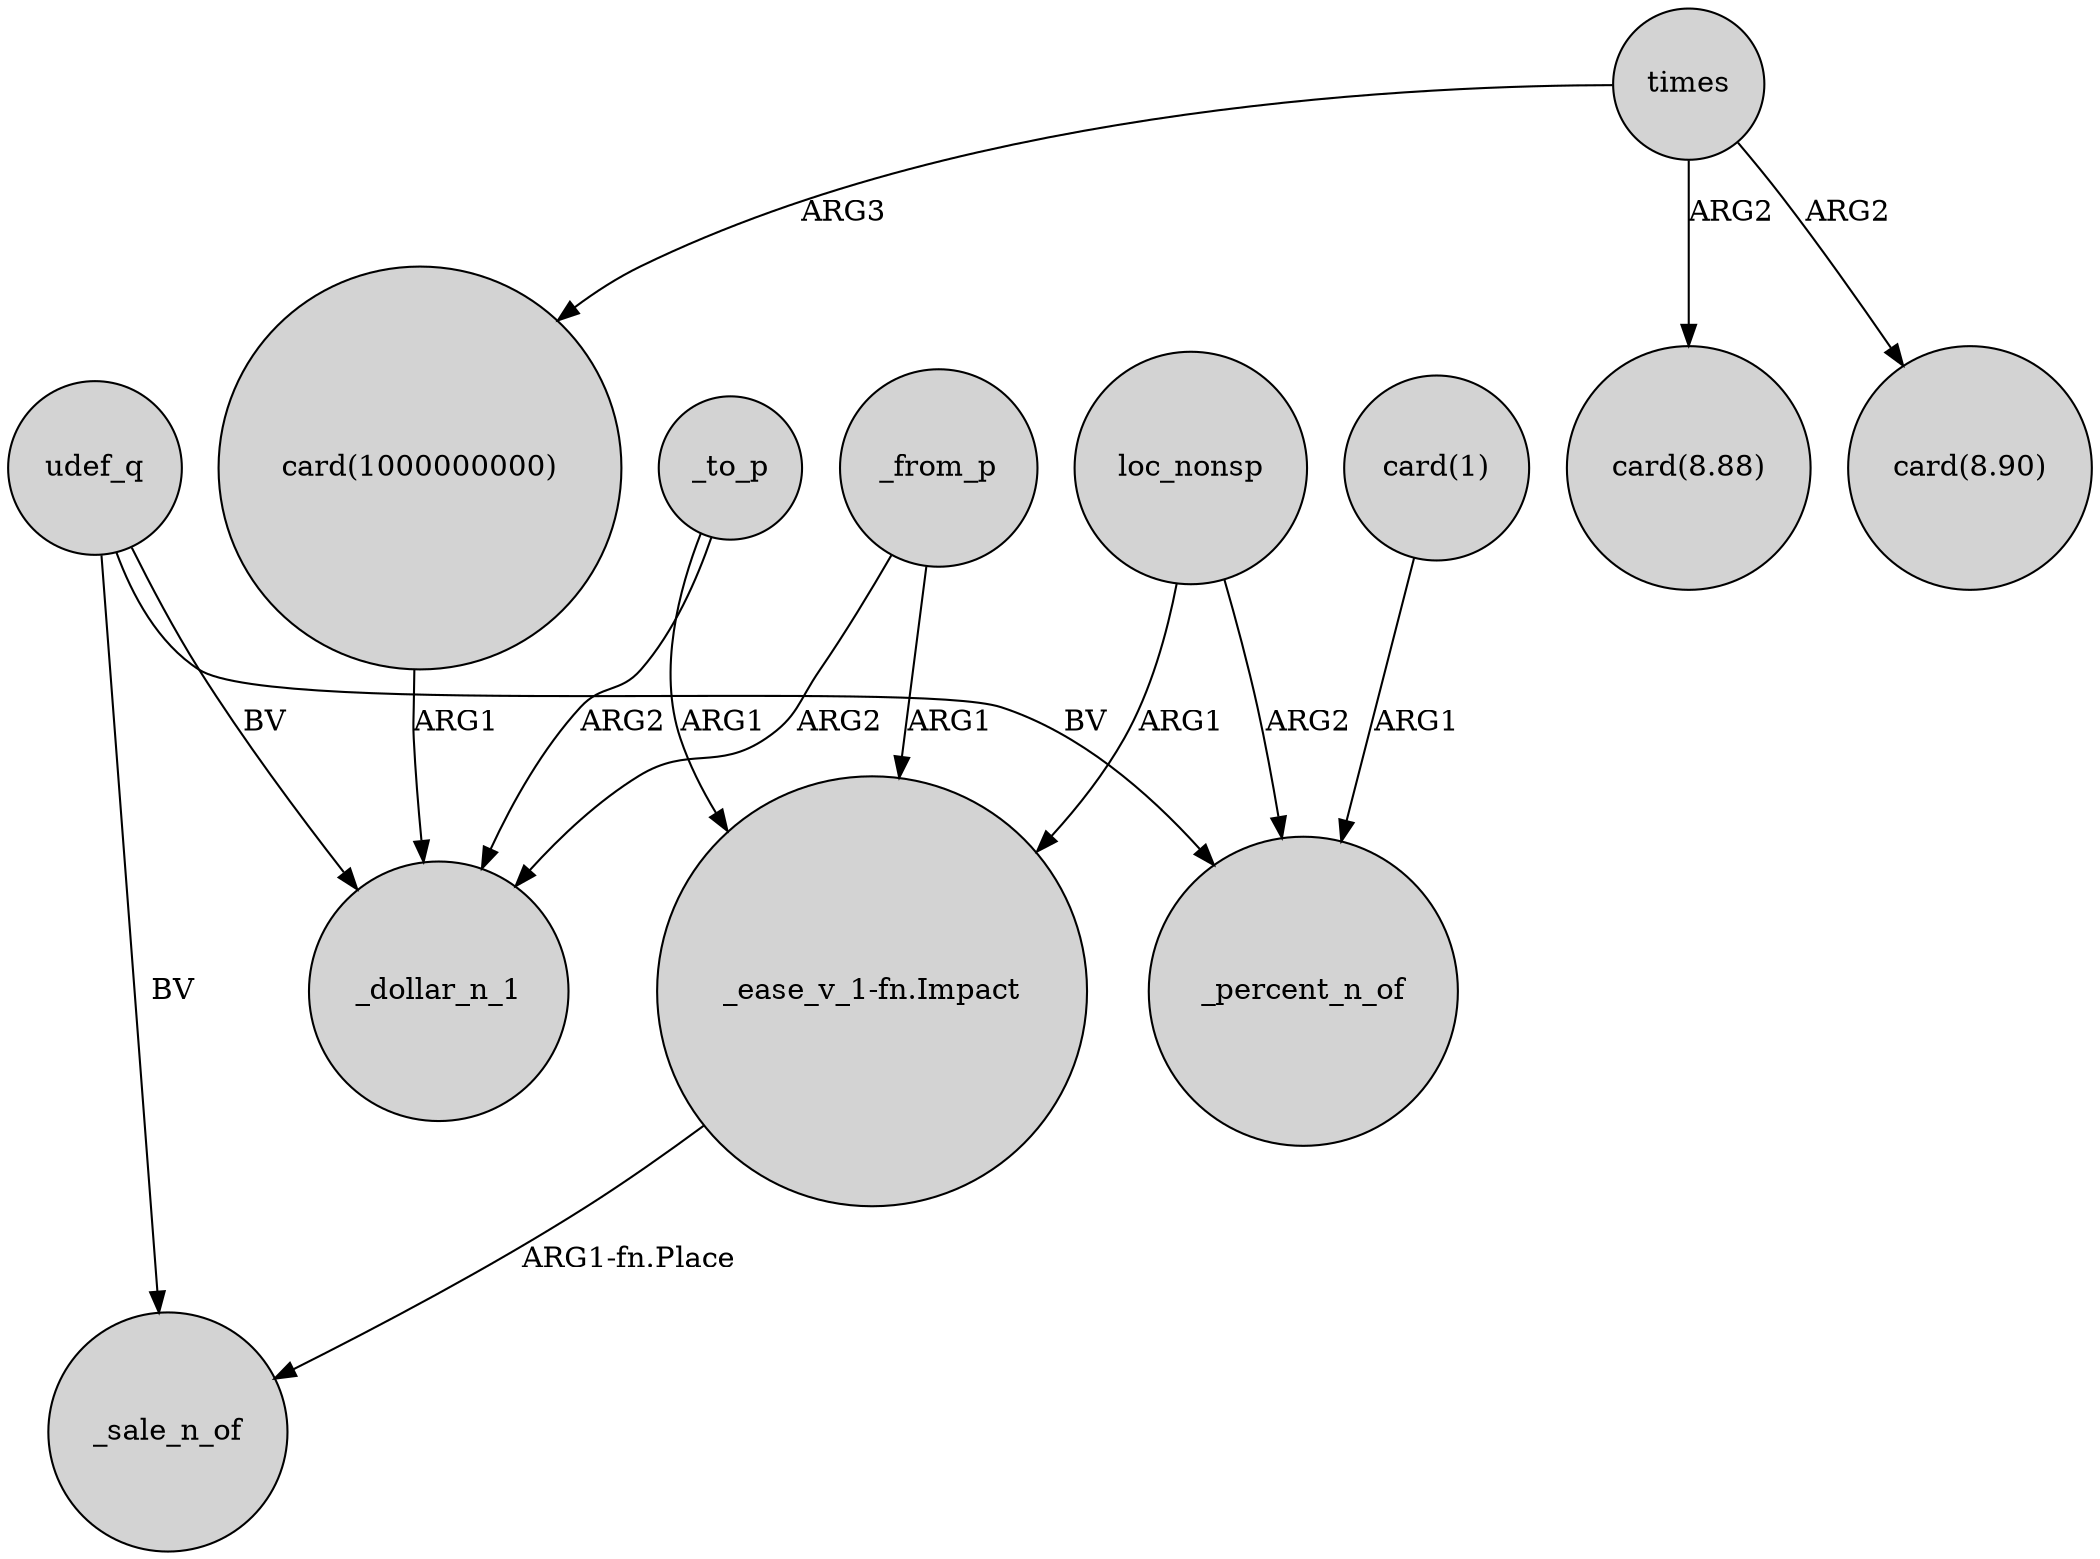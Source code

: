 digraph {
	node [shape=circle style=filled]
	"card(1000000000)" -> _dollar_n_1 [label=ARG1]
	udef_q -> _percent_n_of [label=BV]
	loc_nonsp -> "_ease_v_1-fn.Impact" [label=ARG1]
	"card(1)" -> _percent_n_of [label=ARG1]
	_to_p -> "_ease_v_1-fn.Impact" [label=ARG1]
	_from_p -> "_ease_v_1-fn.Impact" [label=ARG1]
	_to_p -> _dollar_n_1 [label=ARG2]
	udef_q -> _sale_n_of [label=BV]
	times -> "card(1000000000)" [label=ARG3]
	times -> "card(8.88)" [label=ARG2]
	udef_q -> _dollar_n_1 [label=BV]
	"_ease_v_1-fn.Impact" -> _sale_n_of [label="ARG1-fn.Place"]
	_from_p -> _dollar_n_1 [label=ARG2]
	times -> "card(8.90)" [label=ARG2]
	loc_nonsp -> _percent_n_of [label=ARG2]
}
